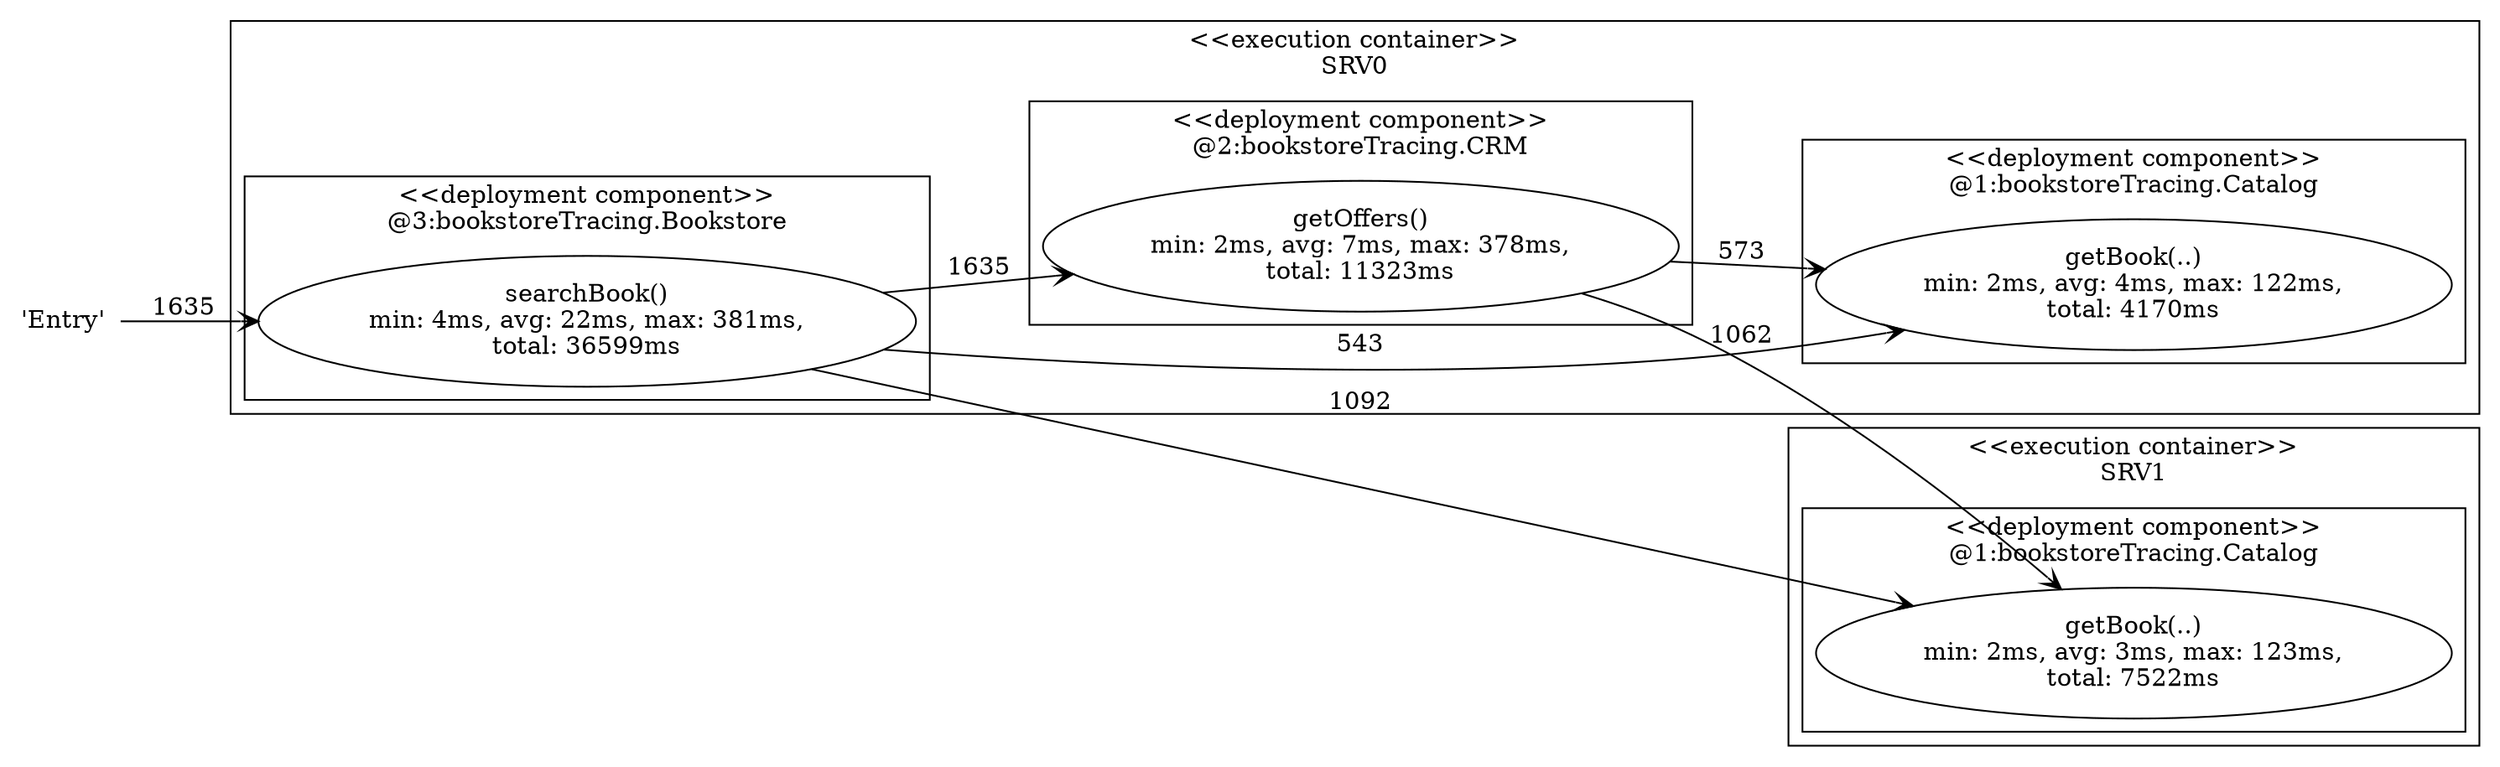 digraph G {
 rankdir=LR;
"depNode_0" [label="'Entry'",shape="none"]
subgraph "cluster_container2" {
 label = "<<execution container>>\nSRV0";
 shape = "box";
 style = "filled";
 fillcolor = "white";
subgraph "cluster_component_2" {
 label = "<<deployment component>>\n@1:bookstoreTracing.Catalog";
 shape = "box";
 style = "filled";
 fillcolor = "white";
"depNode_4" [label="getBook(..)\nmin: 2ms, avg: 4ms, max: 122ms,
total: 4170ms",shape="oval",style="filled",color="#000000",fillcolor="white"]
}
subgraph "cluster_component_3" {
 label = "<<deployment component>>\n@2:bookstoreTracing.CRM";
 shape = "box";
 style = "filled";
 fillcolor = "white";
"depNode_3" [label="getOffers()\nmin: 2ms, avg: 7ms, max: 378ms,
total: 11323ms",shape="oval",style="filled",color="#000000",fillcolor="white"]
}
subgraph "cluster_component_4" {
 label = "<<deployment component>>\n@3:bookstoreTracing.Bookstore";
 shape = "box";
 style = "filled";
 fillcolor = "white";
"depNode_1" [label="searchBook()\nmin: 4ms, avg: 22ms, max: 381ms,
total: 36599ms",shape="oval",style="filled",color="#000000",fillcolor="white"]
}
}
subgraph "cluster_container1" {
 label = "<<execution container>>\nSRV1";
 shape = "box";
 style = "filled";
 fillcolor = "white";
subgraph "cluster_component_1" {
 label = "<<deployment component>>\n@1:bookstoreTracing.Catalog";
 shape = "box";
 style = "filled";
 fillcolor = "white";
"depNode_2" [label="getBook(..)\nmin: 2ms, avg: 3ms, max: 123ms,
total: 7522ms",shape="oval",style="filled",color="#000000",fillcolor="white"]
}
}
depNode_0->depNode_1[label=1635, style="solid", arrowhead="open", color="#000000"]
depNode_1->depNode_2[label=1092, style="solid", arrowhead="open", color="#000000"]
depNode_1->depNode_3[label=1635, style="solid", arrowhead="open", color="#000000"]
depNode_1->depNode_4[label=543, style="solid", arrowhead="open", color="#000000"]
depNode_3->depNode_2[label=1062, style="solid", arrowhead="open", color="#000000"]
depNode_3->depNode_4[label=573, style="solid", arrowhead="open", color="#000000"]
}
